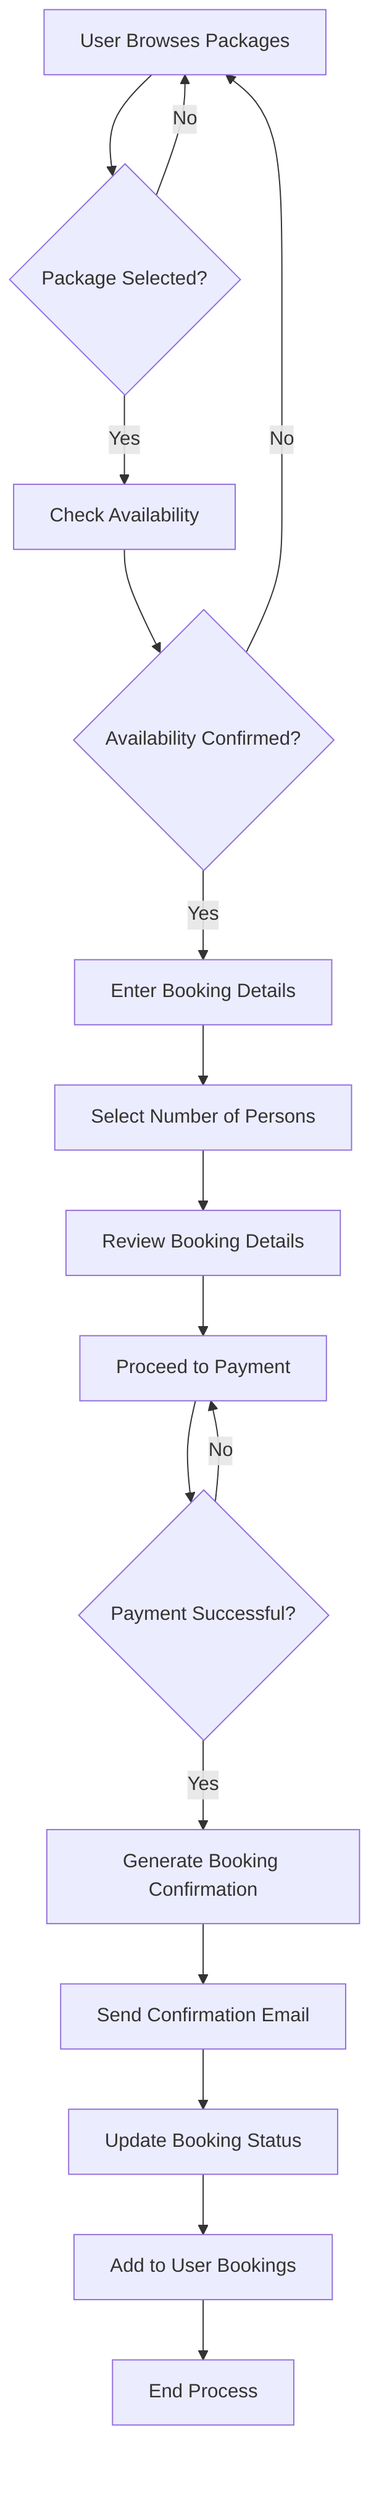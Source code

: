 flowchart TD
    A[User Browses Packages] --> B{Package Selected?}
    B -->|Yes| C[Check Availability]
    B -->|No| A
    C --> D{Availability Confirmed?}
    D -->|Yes| E[Enter Booking Details]
    D -->|No| A
    E --> F[Select Number of Persons]
    F --> G[Review Booking Details]
    G --> H[Proceed to Payment]
    H --> I{Payment Successful?}
    I -->|Yes| J[Generate Booking Confirmation]
    I -->|No| H
    J --> K[Send Confirmation Email]
    K --> L[Update Booking Status]
    L --> M[Add to User Bookings]
    M --> N[End Process]